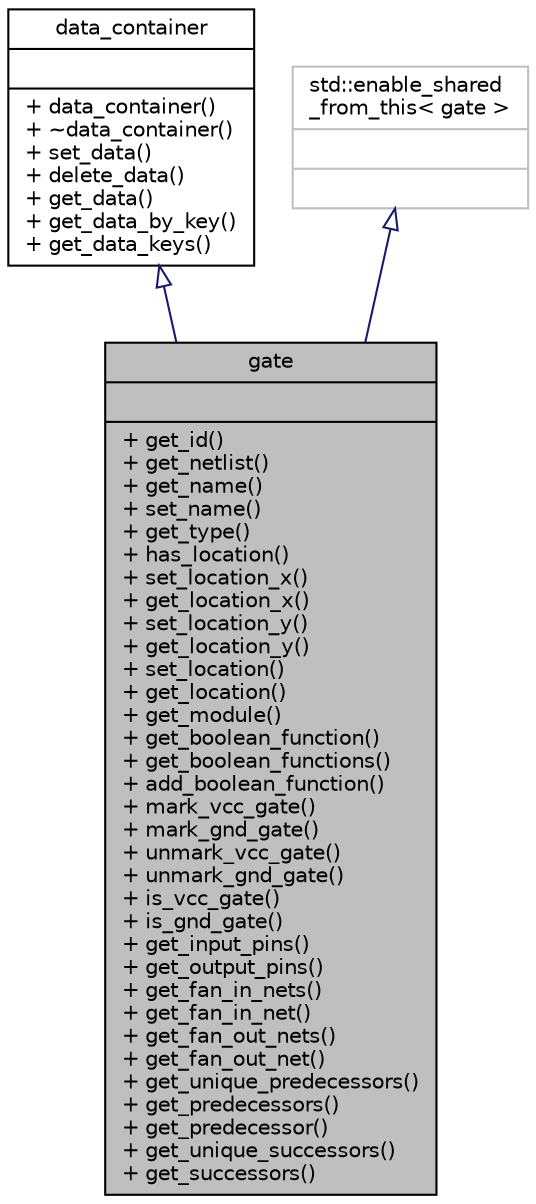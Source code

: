 digraph "gate"
{
  edge [fontname="Helvetica",fontsize="10",labelfontname="Helvetica",labelfontsize="10"];
  node [fontname="Helvetica",fontsize="10",shape=record];
  Node0 [label="{gate\n||+ get_id()\l+ get_netlist()\l+ get_name()\l+ set_name()\l+ get_type()\l+ has_location()\l+ set_location_x()\l+ get_location_x()\l+ set_location_y()\l+ get_location_y()\l+ set_location()\l+ get_location()\l+ get_module()\l+ get_boolean_function()\l+ get_boolean_functions()\l+ add_boolean_function()\l+ mark_vcc_gate()\l+ mark_gnd_gate()\l+ unmark_vcc_gate()\l+ unmark_gnd_gate()\l+ is_vcc_gate()\l+ is_gnd_gate()\l+ get_input_pins()\l+ get_output_pins()\l+ get_fan_in_nets()\l+ get_fan_in_net()\l+ get_fan_out_nets()\l+ get_fan_out_net()\l+ get_unique_predecessors()\l+ get_predecessors()\l+ get_predecessor()\l+ get_unique_successors()\l+ get_successors()\l}",height=0.2,width=0.4,color="black", fillcolor="grey75", style="filled", fontcolor="black"];
  Node1 -> Node0 [dir="back",color="midnightblue",fontsize="10",style="solid",arrowtail="onormal",fontname="Helvetica"];
  Node1 [label="{data_container\n||+ data_container()\l+ ~data_container()\l+ set_data()\l+ delete_data()\l+ get_data()\l+ get_data_by_key()\l+ get_data_keys()\l}",height=0.2,width=0.4,color="black", fillcolor="white", style="filled",URL="$df/d2c/classdata__container.html"];
  Node2 -> Node0 [dir="back",color="midnightblue",fontsize="10",style="solid",arrowtail="onormal",fontname="Helvetica"];
  Node2 [label="{std::enable_shared\l_from_this\< gate \>\n||}",height=0.2,width=0.4,color="grey75", fillcolor="white", style="filled"];
}
